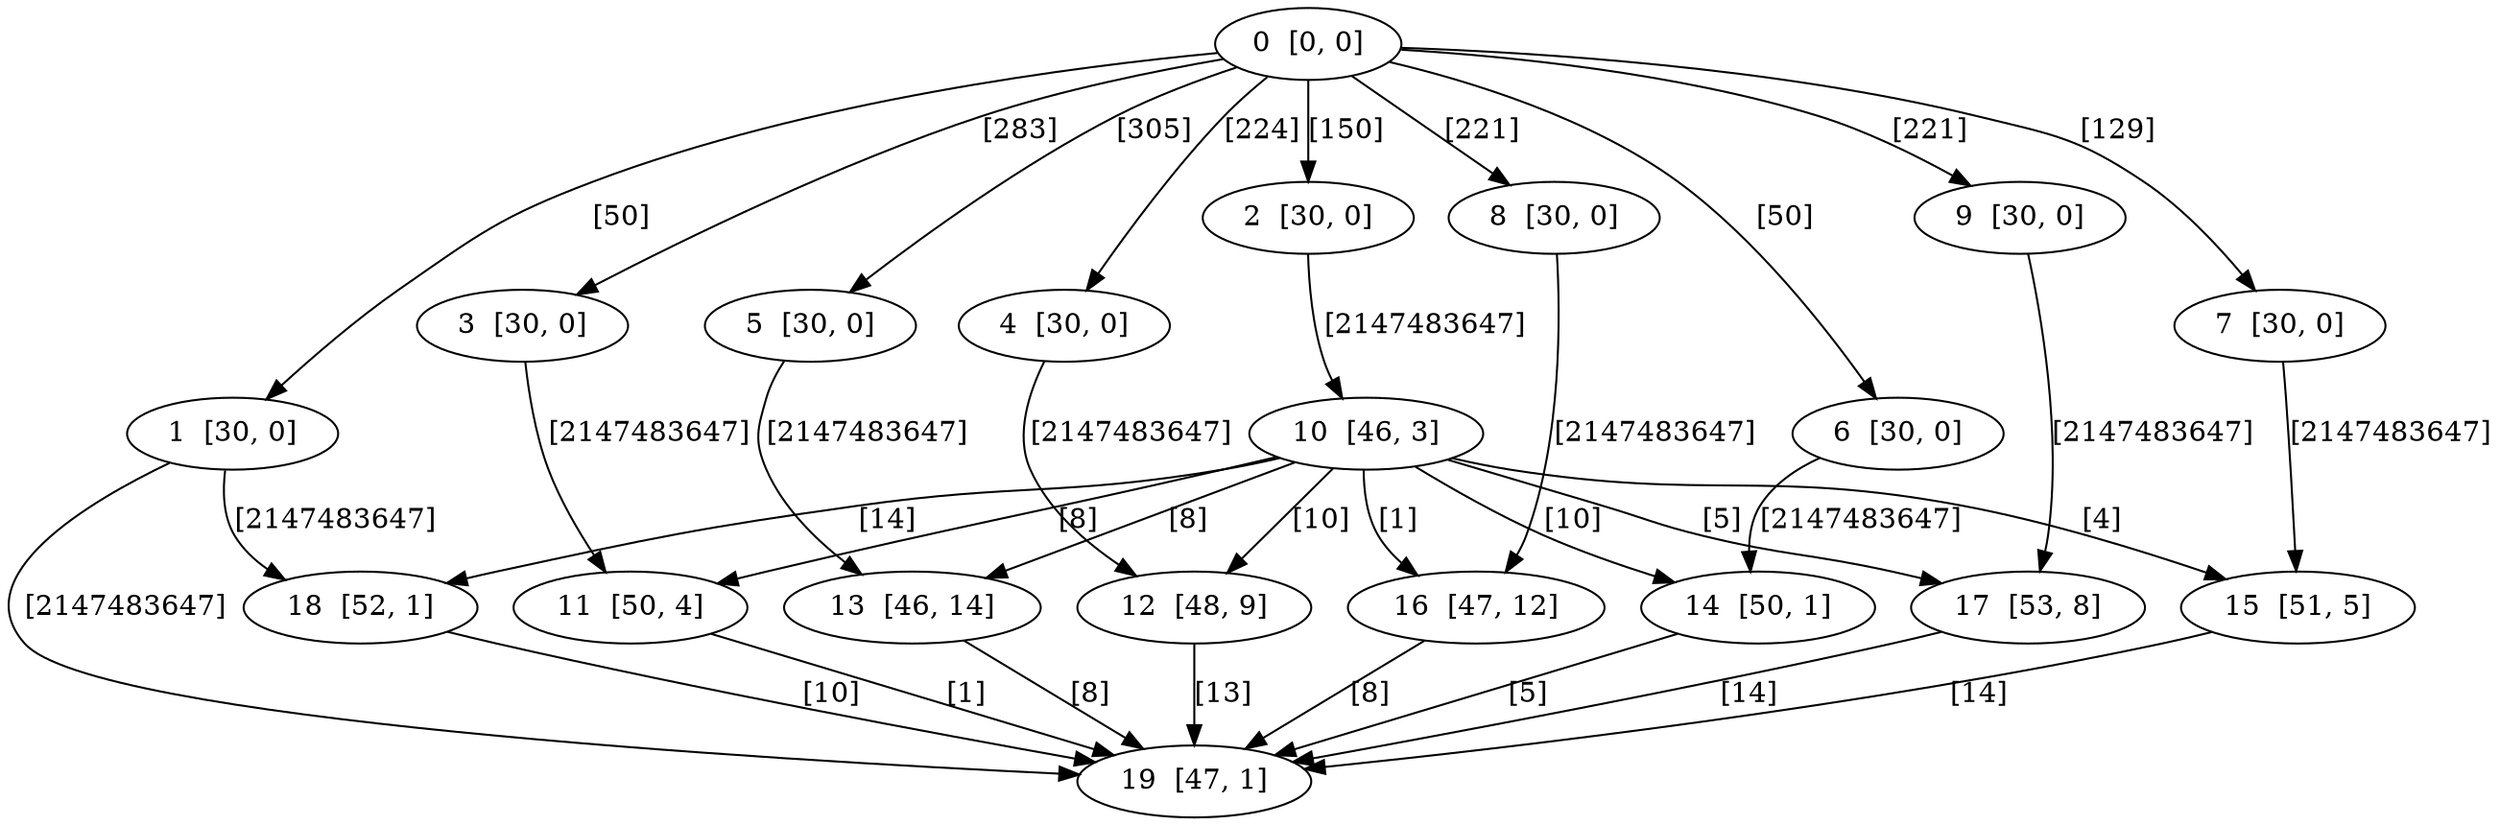 digraph DAG {
    0  [label="0  [0, 0]"]
    1  [label="1  [30, 0]"]
    2  [label="2  [30, 0]"]
    3  [label="3  [30, 0]"]
    4  [label="4  [30, 0]"]
    5  [label="5  [30, 0]"]
    6  [label="6  [30, 0]"]
    7  [label="7  [30, 0]"]
    8  [label="8  [30, 0]"]
    9  [label="9  [30, 0]"]
    10  [label="10  [46, 3]"]
    11  [label="11  [50, 4]"]
    12  [label="12  [48, 9]"]
    13  [label="13  [46, 14]"]
    14  [label="14  [50, 1]"]
    15  [label="15  [51, 5]"]
    16  [label="16  [47, 12]"]
    17  [label="17  [53, 8]"]
    18  [label="18  [52, 1]"]
    19  [label="19  [47, 1]"]

    0 -> 1    [ label = "[50]" ]
    0 -> 2    [ label = "[150]" ]
    0 -> 3    [ label = "[283]" ]
    0 -> 4    [ label = "[224]" ]
    0 -> 5    [ label = "[305]" ]
    0 -> 6    [ label = "[50]" ]
    0 -> 7    [ label = "[129]" ]
    0 -> 8    [ label = "[221]" ]
    0 -> 9    [ label = "[221]" ]
    1 -> 18    [ label = "[2147483647]" ]
    1 -> 19    [ label = "[2147483647]" ]
    2 -> 10    [ label = "[2147483647]" ]
    3 -> 11    [ label = "[2147483647]" ]
    4 -> 12    [ label = "[2147483647]" ]
    5 -> 13    [ label = "[2147483647]" ]
    6 -> 14    [ label = "[2147483647]" ]
    7 -> 15    [ label = "[2147483647]" ]
    8 -> 16    [ label = "[2147483647]" ]
    9 -> 17    [ label = "[2147483647]" ]
    10 -> 11    [ label = "[8]" ]
    10 -> 12    [ label = "[10]" ]
    10 -> 13    [ label = "[8]" ]
    10 -> 14    [ label = "[10]" ]
    10 -> 15    [ label = "[4]" ]
    10 -> 16    [ label = "[1]" ]
    10 -> 17    [ label = "[5]" ]
    10 -> 18    [ label = "[14]" ]
    11 -> 19    [ label = "[1]" ]
    12 -> 19    [ label = "[13]" ]
    13 -> 19    [ label = "[8]" ]
    14 -> 19    [ label = "[5]" ]
    15 -> 19    [ label = "[14]" ]
    16 -> 19    [ label = "[8]" ]
    17 -> 19    [ label = "[14]" ]
    18 -> 19    [ label = "[10]" ]
}
